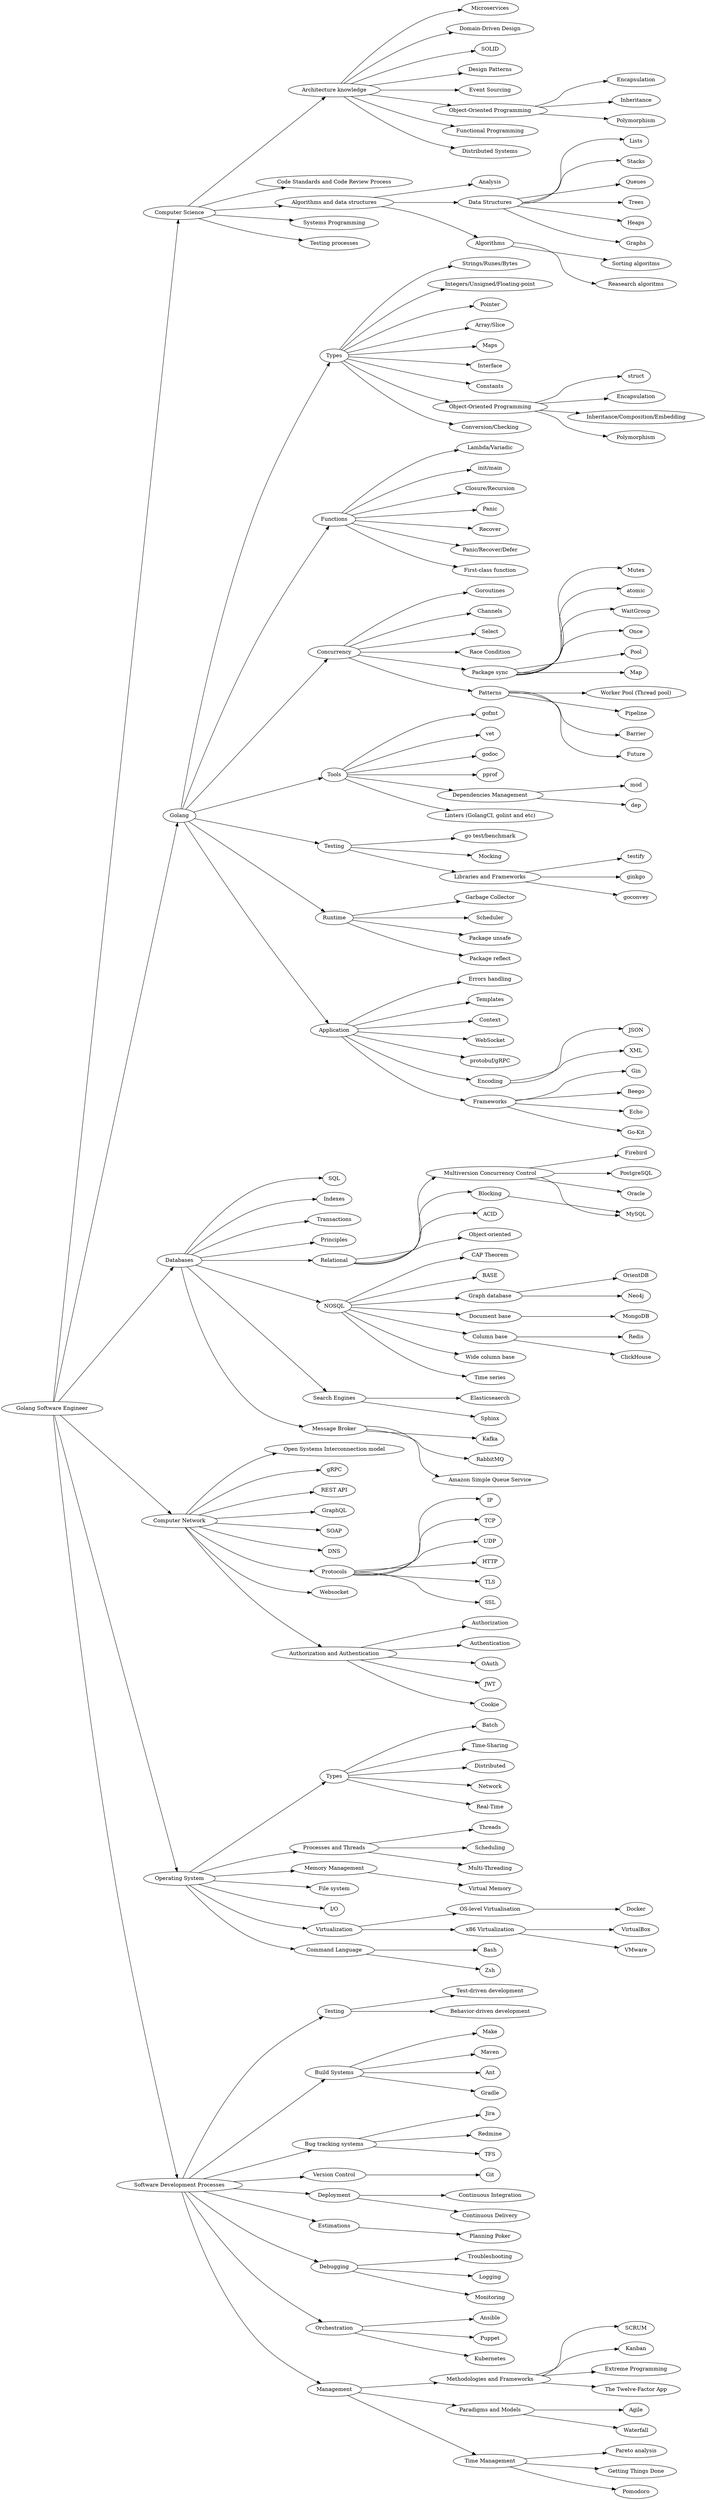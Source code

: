 digraph roadmap {
	rankdir=LR;
	cs->cs_architecture;	
	cs->code;	
	cs->cs_algorithms;	
	cs->systems;	
	cs->testing;	
	cs_algorithms->cs_algorithms_analysis;	
	cs_algorithms->cs_algorithms_structures;	
	cs_algorithms->cs_algorithms_algorithms;	
	cs_algorithms_structures->cs_algorithms_structures_lists;	
	cs_algorithms_structures->cs_algorithms_structures_stacks;	
	cs_algorithms_structures->cs_algorithms_structures_queues;	
	cs_algorithms_structures->cs_algorithms_structures_trees;	
	cs_algorithms_structures->cs_algorithms_structures_heaps;	
	cs_algorithms_structures->cs_algorithms_structures_graphs;	
	cs_algorithms_algorithms->cs_algorithms_structures_sorting;	
	cs_algorithms_algorithms->cs_algorithms_structures_research;	
	cs_architecture->cs_architecture_microservices;	
	cs_architecture->cs_architecture_ddd;	
	cs_architecture->cs_architecture_solid;	
	cs_architecture->cs_architecture_patterns;	
	cs_architecture->cs_architecture_event;	
	cs_architecture->cs_architecture_oop;	
	cs_architecture->cs_architecture_func;	
	cs_architecture->cs_architecture_distributed;	
	cs_architecture_oop->cs_architecture_oop_encapsulation;	
	cs_architecture_oop->cs_architecture_oop_inheritance;	
	cs_architecture_oop->cs_architecture_oop_polymorphism;	
	go->go_types;	
	go->go_function;	
	go->go_concurrency;	
	go->go_tools;	
	go->go_testing;	
	go->go_runtime;	
	go->go_app;	
	go_types->go_types_text;	
	go_types->go_types_numbers;	
	go_types->go_types_pointer;	
	go_types->go_types_array;	
	go_types->go_types_maps;	
	go_types->go_types_interface;	
	go_types->go_types_constants;	
	go_types->go_types_oop;	
	go_types->go_types_conversion;	
	go_types_oop->go_types_oop_struct;	
	go_types_oop->go_types_oop_encapsulation;	
	go_types_oop->go_types_oop_inheritance;	
	go_types_oop->go_types_oop_polymorphism;	
	go_function->go_function_types;	
	go_function->go_function_special;	
	go_function->go_function_closure;	
	go_function->go_function_panic;	
	go_function->go_function_recover;	
	go_function->go_function_behavior;	
	go_function->go_function_firstclass;	
	go_concurrency->go_concurrency_goroutine;	
	go_concurrency->go_concurrency_channels;	
	go_concurrency->go_concurrency_select;	
	go_concurrency->go_concurrency_race;	
	go_concurrency->go_concurrency_sync;	
	go_concurrency->go_concurrency_patterns;	
	go_concurrency_sync->go_concurrency_sync_mutex;	
	go_concurrency_sync->go_concurrency_sync_atomic;	
	go_concurrency_sync->go_concurrency_sync_waitgroup;	
	go_concurrency_sync->go_concurrency_sync_once;	
	go_concurrency_sync->go_concurrency_sync_pool;	
	go_concurrency_sync->go_concurrency_sync_map;	
	go_concurrency_patterns->go_concurrency_patterns_workerpool;	
	go_concurrency_patterns->go_concurrency_patterns_pipeline;	
	go_concurrency_patterns->go_concurrency_patterns_barrier;	
	go_concurrency_patterns->go_concurrency_patterns_future;	
	go_tools->go_tool_fmt;	
	go_tools->go_tool_vet;	
	go_tools->go_tool_doc;	
	go_tools->go_tool_pprof;	
	go_tools->go_tool_dependencies;	
	go_tools->go_tool_linters;	
	go_tool_dependencies->go_tool_dependencies_mod;	
	go_tool_dependencies->go_tool_dependencies_dep;	
	go_runtime->go_runtime_gc;	
	go_runtime->go_runtime_scheduler;	
	go_runtime->go_runtime_unsafe;	
	go_runtime->go_runtime_reflect;	
	go_app->go_app_errors;	
	go_app->go_app_templates;	
	go_app->go_app_context;	
	go_app->go_app_websocket;	
	go_app->go_app_grpc;	
	go_app->go_app_encoding;	
	go_app->go_app_frameworks;	
	go_app_encoding->go_app_encoding_json;	
	go_app_encoding->go_app_encoding_xml;	
	go_app_frameworks->go_app_frameworks_gin;	
	go_app_frameworks->go_app_frameworks_beego;	
	go_app_frameworks->go_app_frameworks_echo;	
	go_app_frameworks->go_app_frameworks_gokit;	
	go_testing->go_testing_test;	
	go_testing->go_testing_mocking;	
	go_testing->go_testing_libraries;	
	go_testing_libraries->go_testing_libraries_testify;	
	go_testing_libraries->go_testing_libraries_ginkgo;	
	go_testing_libraries->go_testing_libraries_goconvey;	
	db->db_sql;	
	db->db_indexes;	
	db->db_transactions;	
	db->db_principles;	
	db->db_relational;	
	db->db_nosql;	
	db->db_search;	
	db->db_message_broker;	
	db_message_broker->db_message_broker_kafka;	
	db_message_broker->db_message_broker_rabbit;	
	db_message_broker->db_message_broker_awssqs;	
	db_relational->db_relational_mvcc;	
	db_relational->db_relational_blocking;	
	db_relational->db_relational_acid;	
	db_relational->db_relational_oo;	
	db_relational_mvcc->db_relational_firebird;	
	db_relational_mvcc->db_relational_postgres;	
	db_relational_mvcc->db_relational_oracle;	
	db_relational_mvcc->db_mysql;	
	db_relational_blocking->db_mysql;	
	db_nosql->db_nosql_cap;	
	db_nosql->db_nosql_base;	
	db_nosql->db_nosql_graph;	
	db_nosql->db_nosql_doc;	
	db_nosql->db_nosql_colbase;	
	db_nosql->db_nosql_colwidebase;	
	db_nosql->db_nosql_time;	
	db_nosql_graph->db_nosql_orient;	
	db_nosql_graph->db_nosql_neo4j;	
	db_nosql_doc->db_nosql_mongo;	
	db_nosql_colbase->db_nosql_redis;	
	db_nosql_colbase->db_nosql_clickhouse;	
	db_search->db_search_elasticseaerch;	
	db_search->db_search_sphinx;	
	net->net_osi;	
	net->net_grpc;	
	net->net_restapi;	
	net->net_graphql;	
	net->net_soap;	
	net->net_dns;	
	net->net_protocols;	
	net->net_websocket;	
	net->net_auth;	
	net_protocols->net_protocols_ip;	
	net_protocols->net_protocols_tcp;	
	net_protocols->net_protocols_udp;	
	net_protocols->net_protocols_http;	
	net_protocols->net_protocols_tls;	
	net_protocols->net_protocols_ssl;	
	net_auth->net_auth_authorization;	
	net_auth->net_auth_authentication;	
	net_auth->net_auth_oauth;	
	net_auth->net_auth_jwt;	
	net_auth->net_auth_cookie;	
	os->os_types;	
	os->os_processes;	
	os->os_memory;	
	os->os_filesystem;	
	os->os_io;	
	os->os_virtualization;	
	os->os_shell;	
	os_memory->os_memory_virtual;	
	os_types->os_types_batch;	
	os_types->os_types_time_sharing;	
	os_types->os_types_distributed;	
	os_types->os_types_network;	
	os_types->os_types_realtime;	
	os_processes->os_processes_threads;	
	os_processes->os_processes_scheduling;	
	os_processes->os_processes_multithreading;	
	os_virtualization->os_virtualization_level;	
	os_virtualization->os_virtualization_x86;	
	os_virtualization_level->os_virtualization_level_docker;	
	os_virtualization_x86->os_virtualization_x86_virtualbox;	
	os_virtualization_x86->os_virtualization_x86_vmware;	
	os_shell->os_shell_bash;	
	os_shell->os_shell_zsh;	
	dev->dev_testing;	
	dev->dev_build;	
	dev->dev_trackers;	
	dev->dev_version;	
	dev->dev_deployment;	
	dev->dev_estimation;	
	dev->dev_debugging;	
	dev->dev_orchestration;	
	dev->dev_management;	
	dev_orchestration->dev_orchestration_ansible;	
	dev_orchestration->dev_orchestration_puppet;	
	dev_orchestration->dev_orchestration_k8s;	
	dev_debugging->dev_debugging_troubleshooting;	
	dev_debugging->dev_debugging_logging;	
	dev_debugging->dev_debugging_monitoring;	
	dev_testing->dev_testing_tdd;	
	dev_testing->dev_testing_bdd;	
	dev_trackers->dev_trackers_jira;	
	dev_trackers->dev_trackers_redmine;	
	dev_trackers->dev_trackers_tfs;	
	dev_version->dev_version_git;	
	dev_deployment->dev_deployment_ci;	
	dev_deployment->dev_deployment_cd;	
	dev_management->dev_methodologies;	
	dev_management->dev_paradigms;	
	dev_management->management_time;	
	dev_paradigms->management_paradigms_agile;	
	dev_paradigms->management_paradigms_waterfall;	
	management_time->management_time_pareto;	
	management_time->management_time_gtd;	
	management_time->management_time_pomodoro;	
	dev_methodologies->dev_methodologies_scrum;	
	dev_methodologies->dev_methodologies_kanban;	
	dev_methodologies->dev_methodologies_xp;	
	dev_methodologies->dev_methodologies_12factors;	
	dev_estimation->management_estimation_poker;	
	dev_build->dev_build_make;	
	dev_build->dev_build_maven;	
	dev_build->dev_build_ant;	
	dev_build->dev_build_gradle;	
	backend->cs;	
	backend->db;	
	backend->net;	
	backend->os;	
	backend->dev;	
	backend->go;	
	cs [ label="Computer Science" ];
	cs_architecture [ label="Architecture knowledge" ];
	code [ label="Code Standards and Code Review Process" ];
	cs_algorithms [ label="Algorithms and data structures" ];
	systems [ label="Systems Programming" ];
	testing [ label="Testing processes" ];
	cs_algorithms_analysis [ label="Analysis" ];
	cs_algorithms_structures [ label="Data Structures" ];
	cs_algorithms_algorithms [ label="Algorithms" ];
	cs_algorithms_structures_lists [ label="Lists" ];
	cs_algorithms_structures_stacks [ label="Stacks" ];
	cs_algorithms_structures_queues [ label="Queues" ];
	cs_algorithms_structures_trees [ label="Trees" ];
	cs_algorithms_structures_heaps [ label="Heaps" ];
	cs_algorithms_structures_graphs [ label="Graphs" ];
	cs_algorithms_structures_sorting [ label="Sorting algoritms" ];
	cs_algorithms_structures_research [ label="Reasearch algoritms" ];
	cs_architecture_microservices [ label="Microservices" ];
	cs_architecture_ddd [ label="Domain-Driven Design" ];
	cs_architecture_solid [ label="SOLID" ];
	cs_architecture_patterns [ label="Design Patterns" ];
	cs_architecture_event [ label="Event Sourcing" ];
	cs_architecture_oop [ label="Object-Oriented Programming" ];
	cs_architecture_func [ label="Functional Programming" ];
	cs_architecture_distributed [ label="Distributed Systems" ];
	cs_architecture_oop_encapsulation [ label="Encapsulation" ];
	cs_architecture_oop_inheritance [ label="Inheritance" ];
	cs_architecture_oop_polymorphism [ label="Polymorphism" ];
	go [ label="Golang" ];
	go_types [ label="Types" ];
	go_function [ label="Functions" ];
	go_concurrency [ label="Concurrency" ];
	go_tools [ label="Tools" ];
	go_testing [ label="Testing" ];
	go_runtime [ label="Runtime" ];
	go_app [ label="Application" ];
	go_types_text [ label="Strings/Runes/Bytes" ];
	go_types_numbers [ label="Integers/Unsigned/Floating-point" ];
	go_types_pointer [ label="Pointer" ];
	go_types_array [ label="Array/Slice" ];
	go_types_maps [ label="Maps" ];
	go_types_interface [ label="Interface" ];
	go_types_constants [ label="Constants" ];
	go_types_oop [ label="Object-Oriented Programming" ];
	go_types_conversion [ label="Conversion/Checking" ];
	go_types_oop_struct [ label="struct" ];
	go_types_oop_encapsulation [ label="Encapsulation" ];
	go_types_oop_inheritance [ label="Inheritance/Composition/Embedding" ];
	go_types_oop_polymorphism [ label="Polymorphism" ];
	go_function_types [ label="Lambda/Variadic" ];
	go_function_special [ label="init/main" ];
	go_function_closure [ label="Closure/Recursion" ];
	go_function_panic [ label="Panic" ];
	go_function_recover [ label="Recover" ];
	go_function_behavior [ label="Panic/Recover/Defer" ];
	go_function_firstclass [ label="First-class function" ];
	go_concurrency_goroutine [ label="Goroutines" ];
	go_concurrency_channels [ label="Channels" ];
	go_concurrency_select [ label="Select" ];
	go_concurrency_race [ label="Race Condition" ];
	go_concurrency_sync [ label="Package sync" ];
	go_concurrency_patterns [ label="Patterns" ];
	go_concurrency_sync_mutex [ label="Mutex" ];
	go_concurrency_sync_atomic [ label="atomic" ];
	go_concurrency_sync_waitgroup [ label="WaitGroup" ];
	go_concurrency_sync_once [ label="Once" ];
	go_concurrency_sync_pool [ label="Pool" ];
	go_concurrency_sync_map [ label="Map" ];
	go_concurrency_patterns_workerpool [ label="Worker Pool (Thread pool)" ];
	go_concurrency_patterns_pipeline [ label="Pipeline" ];
	go_concurrency_patterns_barrier [ label="Barrier" ];
	go_concurrency_patterns_future [ label="Future" ];
	go_tool_fmt [ label="gofmt" ];
	go_tool_vet [ label="vet" ];
	go_tool_doc [ label="godoc" ];
	go_tool_pprof [ label="pprof" ];
	go_tool_dependencies [ label="Dependencies Management" ];
	go_tool_linters [ label="Linters (GolangCI, golint and etc)" ];
	go_tool_dependencies_mod [ label="mod" ];
	go_tool_dependencies_dep [ label="dep" ];
	go_runtime_gc [ label="Garbage Collector" ];
	go_runtime_scheduler [ label="Scheduler" ];
	go_runtime_unsafe [ label="Package unsafe" ];
	go_runtime_reflect [ label="Package reflect" ];
	go_app_errors [ label="Errors handling" ];
	go_app_templates [ label="Templates" ];
	go_app_context [ label="Context" ];
	go_app_websocket [ label="WebSocket" ];
	go_app_grpc [ label="protobuf/gRPC" ];
	go_app_encoding [ label="Encoding" ];
	go_app_frameworks [ label="Frameworks" ];
	go_app_encoding_json [ label="JSON" ];
	go_app_encoding_xml [ label="XML" ];
	go_app_frameworks_gin [ label="Gin" ];
	go_app_frameworks_beego [ label="Beego" ];
	go_app_frameworks_echo [ label="Echo" ];
	go_app_frameworks_gokit [ label="Go-Kit" ];
	go_testing_test [ label="go test/benchmark" ];
	go_testing_mocking [ label="Mocking" ];
	go_testing_libraries [ label="Libraries and Frameworks" ];
	go_testing_libraries_testify [ label="testify" ];
	go_testing_libraries_ginkgo [ label="ginkgo" ];
	go_testing_libraries_goconvey [ label="goconvey" ];
	db [ label="Databases" ];
	db_sql [ label="SQL" ];
	db_indexes [ label="Indexes" ];
	db_transactions [ label="Transactions" ];
	db_principles [ label="Principles" ];
	db_relational [ label="Relational" ];
	db_nosql [ label="NOSQL" ];
	db_search [ label="Search Engines" ];
	db_message_broker [ label="Message Broker" ];
	db_message_broker_kafka [ label="Kafka" ];
	db_message_broker_rabbit [ label="RabbitMQ" ];
	db_message_broker_awssqs [ label="Amazon Simple Queue Service" ];
	db_relational_mvcc [ label="Multiversion Concurrency Control" ];
	db_relational_blocking [ label="Blocking" ];
	db_relational_acid [ label="ACID" ];
	db_relational_oo [ label="Object-oriented" ];
	db_relational_firebird [ label="Firebird" ];
	db_relational_postgres [ label="PostgreSQL" ];
	db_relational_oracle [ label="Oracle" ];
	db_mysql [ label="MySQL" ];
	db_nosql_cap [ label="CAP Theorem" ];
	db_nosql_base [ label="BASE" ];
	db_nosql_graph [ label="Graph database" ];
	db_nosql_doc [ label="Document base" ];
	db_nosql_colbase [ label="Column base" ];
	db_nosql_colwidebase [ label="Wide column base" ];
	db_nosql_time [ label="Time series" ];
	db_nosql_orient [ label="OrientDB" ];
	db_nosql_neo4j [ label="Neo4j" ];
	db_nosql_mongo [ label="MongoDB" ];
	db_nosql_redis [ label="Redis" ];
	db_nosql_clickhouse [ label="ClickHouse" ];
	db_search_elasticseaerch [ label="Elasticseaerch" ];
	db_search_sphinx [ label="Sphinx" ];
	net [ label="Computer Network" ];
	net_osi [ label="Open Systems Interconnection model" ];
	net_grpc [ label="gRPC" ];
	net_restapi [ label="REST API" ];
	net_graphql [ label="GraphQL" ];
	net_soap [ label="SOAP" ];
	net_dns [ label="DNS" ];
	net_protocols [ label="Protocols" ];
	net_websocket [ label="Websocket" ];
	net_auth [ label="Authorization and Authentication" ];
	net_protocols_ip [ label="IP" ];
	net_protocols_tcp [ label="TCP" ];
	net_protocols_udp [ label="UDP" ];
	net_protocols_http [ label="HTTP" ];
	net_protocols_tls [ label="TLS" ];
	net_protocols_ssl [ label="SSL" ];
	net_auth_authorization [ label="Authorization" ];
	net_auth_authentication [ label="Authentication" ];
	net_auth_oauth [ label="OAuth" ];
	net_auth_jwt [ label="JWT" ];
	net_auth_cookie [ label="Cookie" ];
	os [ label="Operating System" ];
	os_types [ label="Types" ];
	os_processes [ label="Processes and Threads" ];
	os_memory [ label="Memory Management" ];
	os_filesystem [ label="File system" ];
	os_io [ label="I/O" ];
	os_virtualization [ label="Virtualization" ];
	os_shell [ label="Command Language" ];
	os_memory_virtual [ label="Virtual Memory" ];
	os_types_batch [ label="Batch" ];
	os_types_time_sharing [ label="Time-Sharing" ];
	os_types_distributed [ label="Distributed" ];
	os_types_network [ label="Network" ];
	os_types_realtime [ label="Real-Time" ];
	os_processes_threads [ label="Threads" ];
	os_processes_scheduling [ label="Scheduling" ];
	os_processes_multithreading [ label="Multi-Threading" ];
	os_virtualization_level [ label="OS-level Virtualisation" ];
	os_virtualization_x86 [ label="x86 Virtualization" ];
	os_virtualization_level_docker [ label="Docker" ];
	os_virtualization_x86_virtualbox [ label="VirtualBox" ];
	os_virtualization_x86_vmware [ label="VMware" ];
	os_shell_bash [ label="Bash" ];
	os_shell_zsh [ label="Zsh" ];
	dev [ label="Software Development Processes" ];
	dev_testing [ label="Testing" ];
	dev_build [ label="Build Systems" ];
	dev_trackers [ label="Bug tracking systems" ];
	dev_version [ label="Version Control" ];
	dev_deployment [ label="Deployment" ];
	dev_estimation [ label="Estimations" ];
	dev_debugging [ label="Debugging" ];
	dev_orchestration [ label="Orchestration" ];
	dev_management [ label="Management" ];
	dev_orchestration_ansible [ label="Ansible" ];
	dev_orchestration_puppet [ label="Puppet" ];
	dev_orchestration_k8s [ label="Kubernetes" ];
	dev_debugging_troubleshooting [ label="Troubleshooting" ];
	dev_debugging_logging [ label="Logging" ];
	dev_debugging_monitoring [ label="Monitoring" ];
	dev_testing_tdd [ label="Test-driven development" ];
	dev_testing_bdd [ label="Behavior-driven development" ];
	dev_trackers_jira [ label="Jira" ];
	dev_trackers_redmine [ label="Redmine" ];
	dev_trackers_tfs [ label="TFS" ];
	dev_version_git [ label="Git" ];
	dev_deployment_ci [ label="Continuous Integration" ];
	dev_deployment_cd [ label="Continuous Delivery" ];
	dev_methodologies [ label="Methodologies and Frameworks" ];
	dev_paradigms [ label="Paradigms and Models" ];
	management_time [ label="Time Management" ];
	management_paradigms_agile [ label="Agile" ];
	management_paradigms_waterfall [ label="Waterfall" ];
	management_time_pareto [ label="Pareto analysis" ];
	management_time_gtd [ label="Getting Things Done" ];
	management_time_pomodoro [ label="Pomodoro" ];
	dev_methodologies_scrum [ label="SCRUM" ];
	dev_methodologies_kanban [ label="Kanban" ];
	dev_methodologies_xp [ label="Extreme Programming" ];
	dev_methodologies_12factors [ label="The Twelve-Factor App" ];
	management_estimation_poker [ label="Planning Poker" ];
	dev_build_make [ label="Make" ];
	dev_build_maven [ label="Maven" ];
	dev_build_ant [ label="Ant" ];
	dev_build_gradle [ label="Gradle" ];
	backend [ label="Golang Software Engineer" ];
}
